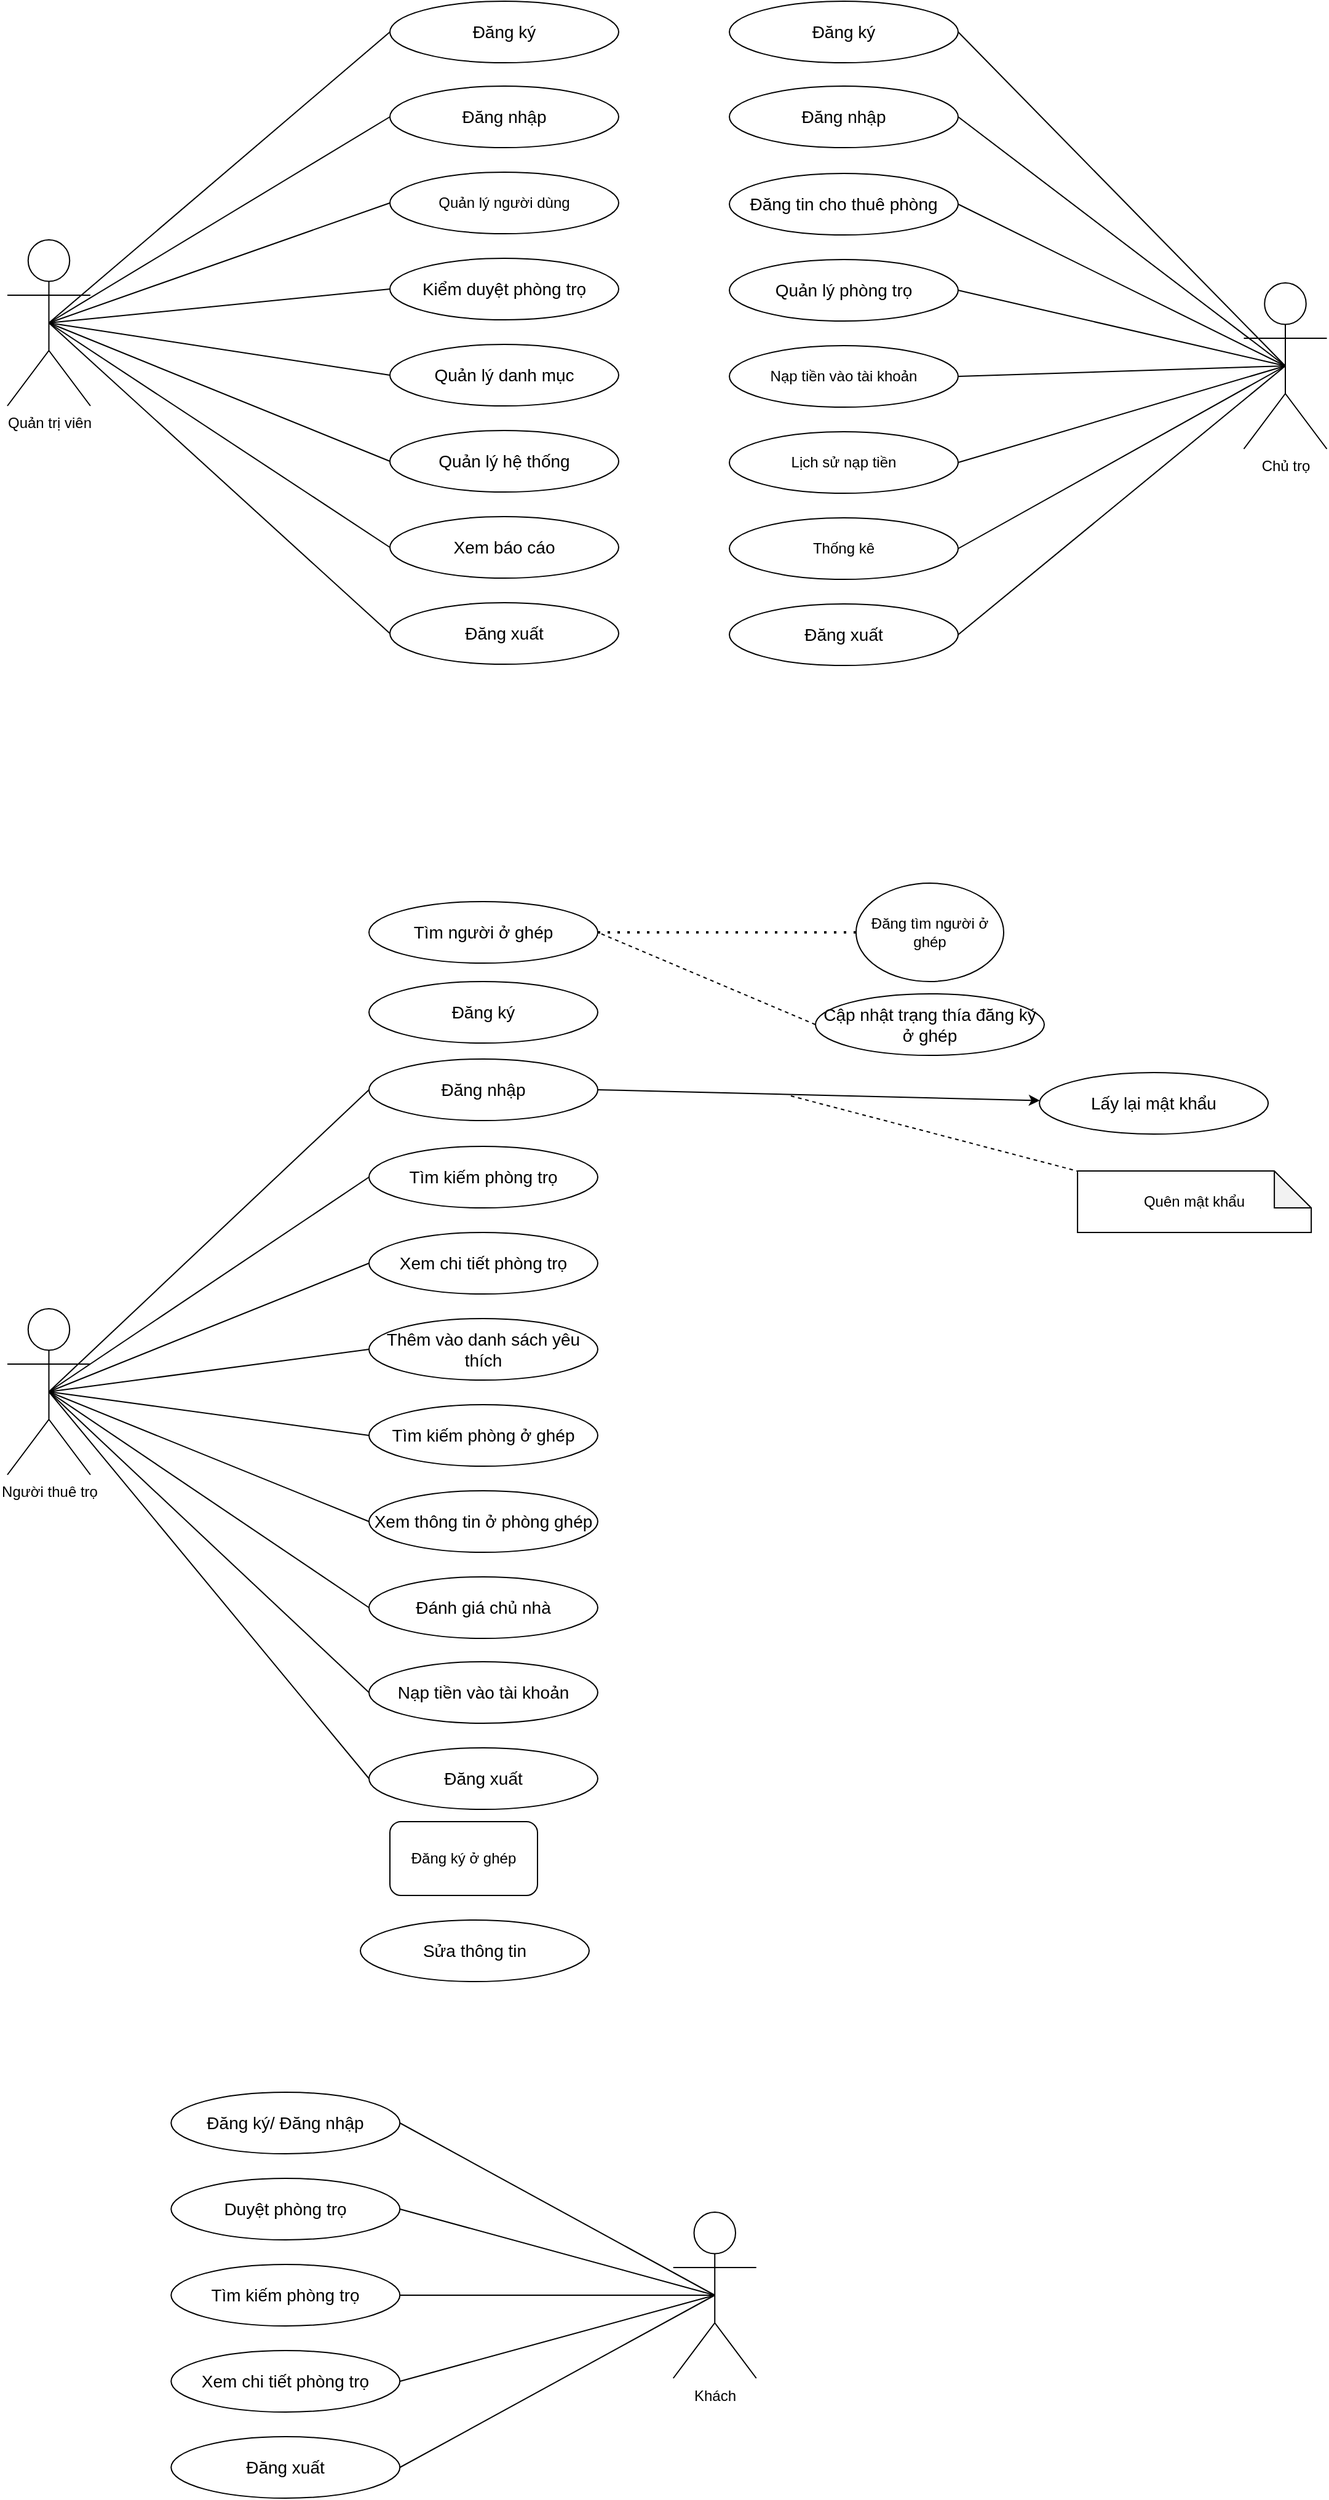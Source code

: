 <mxfile version="24.7.13">
  <diagram name="Trang-1" id="qXoBoWUrNM6M0TID7AJv">
    <mxGraphModel dx="1509" dy="813" grid="1" gridSize="10" guides="1" tooltips="1" connect="1" arrows="1" fold="1" page="1" pageScale="1" pageWidth="583" pageHeight="827" math="0" shadow="0">
      <root>
        <mxCell id="0" />
        <mxCell id="1" parent="0" />
        <mxCell id="Rq4Suyl3gPkgRFKlP5vt-1" value="Quản trị viên" style="shape=umlActor;verticalLabelPosition=bottom;verticalAlign=top;html=1;outlineConnect=0;" parent="1" vertex="1">
          <mxGeometry x="43" y="304" width="67.5" height="135" as="geometry" />
        </mxCell>
        <mxCell id="Rq4Suyl3gPkgRFKlP5vt-3" value="Chủ trọ" style="shape=umlActor;verticalLabelPosition=bottom;verticalAlign=top;html=1;outlineConnect=0;" parent="1" vertex="1">
          <mxGeometry x="1048.25" y="339" width="67.5" height="135" as="geometry" />
        </mxCell>
        <mxCell id="Rq4Suyl3gPkgRFKlP5vt-6" value="&lt;span style=&quot;font-size: 14px;&quot;&gt;Đăng nhập&lt;/span&gt;" style="ellipse;whiteSpace=wrap;html=1;" parent="1" vertex="1">
          <mxGeometry x="354" y="179" width="186" height="50" as="geometry" />
        </mxCell>
        <mxCell id="Rq4Suyl3gPkgRFKlP5vt-7" value="&lt;font style=&quot;font-size: 14px;&quot;&gt;Quản lý hệ thống&lt;/font&gt;" style="ellipse;whiteSpace=wrap;html=1;" parent="1" vertex="1">
          <mxGeometry x="354" y="459" width="186" height="50" as="geometry" />
        </mxCell>
        <mxCell id="Rq4Suyl3gPkgRFKlP5vt-8" value="Quản lý người dùng" style="ellipse;whiteSpace=wrap;html=1;" parent="1" vertex="1">
          <mxGeometry x="354" y="249" width="186" height="50" as="geometry" />
        </mxCell>
        <mxCell id="Rq4Suyl3gPkgRFKlP5vt-9" value="Nạp tiền vào tài khoản" style="ellipse;whiteSpace=wrap;html=1;" parent="1" vertex="1">
          <mxGeometry x="630" y="390" width="186" height="50" as="geometry" />
        </mxCell>
        <mxCell id="Rq4Suyl3gPkgRFKlP5vt-10" value="&lt;span style=&quot;font-size: 14px;&quot;&gt;Tìm kiếm phòng trọ&lt;/span&gt;" style="ellipse;whiteSpace=wrap;html=1;" parent="1" vertex="1">
          <mxGeometry x="337" y="1041" width="186" height="50" as="geometry" />
        </mxCell>
        <mxCell id="Rq4Suyl3gPkgRFKlP5vt-11" value="&lt;span style=&quot;font-size: 14px;&quot;&gt;Kiểm duyệt phòng trọ&lt;/span&gt;" style="ellipse;whiteSpace=wrap;html=1;" parent="1" vertex="1">
          <mxGeometry x="354" y="319" width="186" height="50" as="geometry" />
        </mxCell>
        <mxCell id="Rq4Suyl3gPkgRFKlP5vt-12" value="&lt;span style=&quot;font-size: 14px;&quot;&gt;Đăng tin cho thuê phòng&lt;/span&gt;" style="ellipse;whiteSpace=wrap;html=1;" parent="1" vertex="1">
          <mxGeometry x="630" y="250" width="186" height="50" as="geometry" />
        </mxCell>
        <mxCell id="Rq4Suyl3gPkgRFKlP5vt-13" value="Thống kê" style="ellipse;whiteSpace=wrap;html=1;" parent="1" vertex="1">
          <mxGeometry x="630" y="530" width="186" height="50" as="geometry" />
        </mxCell>
        <mxCell id="Rq4Suyl3gPkgRFKlP5vt-14" value="&lt;span style=&quot;font-size: 14px;&quot;&gt;Quản lý danh mục&lt;/span&gt;" style="ellipse;whiteSpace=wrap;html=1;" parent="1" vertex="1">
          <mxGeometry x="354" y="389" width="186" height="50" as="geometry" />
        </mxCell>
        <mxCell id="Rq4Suyl3gPkgRFKlP5vt-15" value="&lt;span style=&quot;font-size: 14px;&quot;&gt;Xem báo cáo&lt;/span&gt;" style="ellipse;whiteSpace=wrap;html=1;" parent="1" vertex="1">
          <mxGeometry x="354" y="529" width="186" height="50" as="geometry" />
        </mxCell>
        <mxCell id="Rq4Suyl3gPkgRFKlP5vt-16" value="&lt;span style=&quot;font-size: 14px;&quot;&gt;Quản lý phòng trọ&lt;/span&gt;" style="ellipse;whiteSpace=wrap;html=1;" parent="1" vertex="1">
          <mxGeometry x="630" y="320" width="186" height="50" as="geometry" />
        </mxCell>
        <mxCell id="Rq4Suyl3gPkgRFKlP5vt-17" value="Lịch sử nạp tiền" style="ellipse;whiteSpace=wrap;html=1;" parent="1" vertex="1">
          <mxGeometry x="630" y="460" width="186" height="50" as="geometry" />
        </mxCell>
        <mxCell id="Rq4Suyl3gPkgRFKlP5vt-18" value="&lt;span style=&quot;font-size: 14px;&quot;&gt;Xem thông tin ở phòng ghép&lt;/span&gt;" style="ellipse;whiteSpace=wrap;html=1;" parent="1" vertex="1">
          <mxGeometry x="337" y="1321" width="186" height="50" as="geometry" />
        </mxCell>
        <mxCell id="Rq4Suyl3gPkgRFKlP5vt-19" value="&lt;span style=&quot;font-size: 14px;&quot;&gt;Tìm kiếm phòng trọ&lt;/span&gt;" style="ellipse;whiteSpace=wrap;html=1;" parent="1" vertex="1">
          <mxGeometry x="176.13" y="1950" width="186" height="50" as="geometry" />
        </mxCell>
        <mxCell id="Rq4Suyl3gPkgRFKlP5vt-20" value="&lt;span style=&quot;font-size: 14px;&quot;&gt;Thêm vào danh sách yêu thích&lt;/span&gt;" style="ellipse;whiteSpace=wrap;html=1;" parent="1" vertex="1">
          <mxGeometry x="337" y="1181" width="186" height="50" as="geometry" />
        </mxCell>
        <mxCell id="Rq4Suyl3gPkgRFKlP5vt-21" value="&lt;span style=&quot;font-size: 14px;&quot;&gt;Duyệt phòng trọ&lt;/span&gt;" style="ellipse;whiteSpace=wrap;html=1;" parent="1" vertex="1">
          <mxGeometry x="176.13" y="1880" width="186" height="50" as="geometry" />
        </mxCell>
        <mxCell id="Rq4Suyl3gPkgRFKlP5vt-22" value="&lt;span style=&quot;font-size: 14px;&quot;&gt;Xem chi tiết phòng trọ&lt;/span&gt;" style="ellipse;whiteSpace=wrap;html=1;" parent="1" vertex="1">
          <mxGeometry x="337" y="1111" width="186" height="50" as="geometry" />
        </mxCell>
        <mxCell id="Rq4Suyl3gPkgRFKlP5vt-23" value="&lt;span style=&quot;font-size: 14px;&quot;&gt;Tìm kiếm phòng ở ghép&lt;/span&gt;" style="ellipse;whiteSpace=wrap;html=1;" parent="1" vertex="1">
          <mxGeometry x="337" y="1251" width="186" height="50" as="geometry" />
        </mxCell>
        <mxCell id="Rq4Suyl3gPkgRFKlP5vt-24" value="&lt;span style=&quot;font-size: 14px;&quot;&gt;Đánh giá chủ nhà&lt;/span&gt;" style="ellipse;whiteSpace=wrap;html=1;" parent="1" vertex="1">
          <mxGeometry x="337" y="1391" width="186" height="50" as="geometry" />
        </mxCell>
        <mxCell id="Rq4Suyl3gPkgRFKlP5vt-25" value="&lt;span style=&quot;font-size: 14px;&quot;&gt;Đăng xuất&lt;/span&gt;" style="ellipse;whiteSpace=wrap;html=1;" parent="1" vertex="1">
          <mxGeometry x="354" y="599" width="186" height="50" as="geometry" />
        </mxCell>
        <mxCell id="Rq4Suyl3gPkgRFKlP5vt-26" value="&lt;span style=&quot;font-size: 14px;&quot;&gt;Xem chi tiết phòng trọ&lt;/span&gt;" style="ellipse;whiteSpace=wrap;html=1;" parent="1" vertex="1">
          <mxGeometry x="176.13" y="2020" width="186" height="50" as="geometry" />
        </mxCell>
        <mxCell id="Rq4Suyl3gPkgRFKlP5vt-39" value="Người thuê trọ" style="shape=umlActor;verticalLabelPosition=bottom;verticalAlign=top;html=1;outlineConnect=0;" parent="1" vertex="1">
          <mxGeometry x="43.0" y="1173" width="67.5" height="135" as="geometry" />
        </mxCell>
        <mxCell id="Rq4Suyl3gPkgRFKlP5vt-41" value="Khách" style="shape=umlActor;verticalLabelPosition=bottom;verticalAlign=top;html=1;outlineConnect=0;" parent="1" vertex="1">
          <mxGeometry x="584.38" y="1907.5" width="67.5" height="135" as="geometry" />
        </mxCell>
        <mxCell id="-RpHfK_bp_p4vSCiveRL-8" value="&lt;span style=&quot;font-size: 14px;&quot;&gt;Đăng xuất&lt;/span&gt;" style="ellipse;whiteSpace=wrap;html=1;" vertex="1" parent="1">
          <mxGeometry x="630" y="600" width="186" height="50" as="geometry" />
        </mxCell>
        <mxCell id="-RpHfK_bp_p4vSCiveRL-10" value="" style="endArrow=none;html=1;rounded=0;exitX=0.5;exitY=0.5;exitDx=0;exitDy=0;exitPerimeter=0;entryX=0;entryY=0.5;entryDx=0;entryDy=0;" edge="1" parent="1" source="Rq4Suyl3gPkgRFKlP5vt-1" target="Rq4Suyl3gPkgRFKlP5vt-6">
          <mxGeometry width="50" height="50" relative="1" as="geometry">
            <mxPoint x="513" y="449" as="sourcePoint" />
            <mxPoint x="563" y="399" as="targetPoint" />
          </mxGeometry>
        </mxCell>
        <mxCell id="-RpHfK_bp_p4vSCiveRL-11" value="" style="endArrow=none;html=1;rounded=0;exitX=0.5;exitY=0.5;exitDx=0;exitDy=0;exitPerimeter=0;entryX=0;entryY=0.5;entryDx=0;entryDy=0;" edge="1" parent="1" source="Rq4Suyl3gPkgRFKlP5vt-1" target="Rq4Suyl3gPkgRFKlP5vt-8">
          <mxGeometry width="50" height="50" relative="1" as="geometry">
            <mxPoint x="513" y="449" as="sourcePoint" />
            <mxPoint x="563" y="399" as="targetPoint" />
          </mxGeometry>
        </mxCell>
        <mxCell id="-RpHfK_bp_p4vSCiveRL-12" value="" style="endArrow=none;html=1;rounded=0;exitX=0.5;exitY=0.5;exitDx=0;exitDy=0;exitPerimeter=0;entryX=0;entryY=0.5;entryDx=0;entryDy=0;" edge="1" parent="1" source="Rq4Suyl3gPkgRFKlP5vt-1" target="Rq4Suyl3gPkgRFKlP5vt-11">
          <mxGeometry width="50" height="50" relative="1" as="geometry">
            <mxPoint x="87" y="382" as="sourcePoint" />
            <mxPoint x="364" y="284" as="targetPoint" />
          </mxGeometry>
        </mxCell>
        <mxCell id="-RpHfK_bp_p4vSCiveRL-13" value="" style="endArrow=none;html=1;rounded=0;exitX=0.5;exitY=0.5;exitDx=0;exitDy=0;exitPerimeter=0;entryX=0;entryY=0.5;entryDx=0;entryDy=0;" edge="1" parent="1" source="Rq4Suyl3gPkgRFKlP5vt-1" target="Rq4Suyl3gPkgRFKlP5vt-14">
          <mxGeometry width="50" height="50" relative="1" as="geometry">
            <mxPoint x="97" y="392" as="sourcePoint" />
            <mxPoint x="374" y="294" as="targetPoint" />
          </mxGeometry>
        </mxCell>
        <mxCell id="-RpHfK_bp_p4vSCiveRL-14" value="" style="endArrow=none;html=1;rounded=0;exitX=0.5;exitY=0.5;exitDx=0;exitDy=0;exitPerimeter=0;entryX=0;entryY=0.5;entryDx=0;entryDy=0;" edge="1" parent="1" source="Rq4Suyl3gPkgRFKlP5vt-1" target="Rq4Suyl3gPkgRFKlP5vt-7">
          <mxGeometry width="50" height="50" relative="1" as="geometry">
            <mxPoint x="107" y="402" as="sourcePoint" />
            <mxPoint x="384" y="304" as="targetPoint" />
          </mxGeometry>
        </mxCell>
        <mxCell id="-RpHfK_bp_p4vSCiveRL-15" value="" style="endArrow=none;html=1;rounded=0;exitX=0.5;exitY=0.5;exitDx=0;exitDy=0;exitPerimeter=0;entryX=0;entryY=0.5;entryDx=0;entryDy=0;" edge="1" parent="1" source="Rq4Suyl3gPkgRFKlP5vt-1" target="Rq4Suyl3gPkgRFKlP5vt-15">
          <mxGeometry width="50" height="50" relative="1" as="geometry">
            <mxPoint x="117" y="412" as="sourcePoint" />
            <mxPoint x="394" y="314" as="targetPoint" />
          </mxGeometry>
        </mxCell>
        <mxCell id="-RpHfK_bp_p4vSCiveRL-16" value="" style="endArrow=none;html=1;rounded=0;exitX=0.5;exitY=0.5;exitDx=0;exitDy=0;exitPerimeter=0;entryX=0;entryY=0.5;entryDx=0;entryDy=0;" edge="1" parent="1" source="Rq4Suyl3gPkgRFKlP5vt-1" target="Rq4Suyl3gPkgRFKlP5vt-25">
          <mxGeometry width="50" height="50" relative="1" as="geometry">
            <mxPoint x="127" y="422" as="sourcePoint" />
            <mxPoint x="404" y="324" as="targetPoint" />
          </mxGeometry>
        </mxCell>
        <mxCell id="-RpHfK_bp_p4vSCiveRL-17" value="" style="endArrow=none;html=1;rounded=0;exitX=0.5;exitY=0.5;exitDx=0;exitDy=0;exitPerimeter=0;entryX=1;entryY=0.5;entryDx=0;entryDy=0;" edge="1" parent="1" source="Rq4Suyl3gPkgRFKlP5vt-3" target="Rq4Suyl3gPkgRFKlP5vt-12">
          <mxGeometry width="50" height="50" relative="1" as="geometry">
            <mxPoint x="67" y="467" as="sourcePoint" />
            <mxPoint x="344" y="369" as="targetPoint" />
          </mxGeometry>
        </mxCell>
        <mxCell id="-RpHfK_bp_p4vSCiveRL-18" value="" style="endArrow=none;html=1;rounded=0;exitX=0.5;exitY=0.5;exitDx=0;exitDy=0;exitPerimeter=0;entryX=1;entryY=0.5;entryDx=0;entryDy=0;" edge="1" parent="1" source="Rq4Suyl3gPkgRFKlP5vt-3" target="Rq4Suyl3gPkgRFKlP5vt-16">
          <mxGeometry width="50" height="50" relative="1" as="geometry">
            <mxPoint x="1092" y="417" as="sourcePoint" />
            <mxPoint x="829" y="249" as="targetPoint" />
          </mxGeometry>
        </mxCell>
        <mxCell id="-RpHfK_bp_p4vSCiveRL-19" value="" style="endArrow=none;html=1;rounded=0;exitX=0.5;exitY=0.5;exitDx=0;exitDy=0;exitPerimeter=0;entryX=1;entryY=0.5;entryDx=0;entryDy=0;" edge="1" parent="1" source="Rq4Suyl3gPkgRFKlP5vt-3" target="Rq4Suyl3gPkgRFKlP5vt-9">
          <mxGeometry width="50" height="50" relative="1" as="geometry">
            <mxPoint x="1102" y="427" as="sourcePoint" />
            <mxPoint x="839" y="259" as="targetPoint" />
          </mxGeometry>
        </mxCell>
        <mxCell id="-RpHfK_bp_p4vSCiveRL-20" value="" style="endArrow=none;html=1;rounded=0;exitX=0.5;exitY=0.5;exitDx=0;exitDy=0;exitPerimeter=0;entryX=1;entryY=0.5;entryDx=0;entryDy=0;" edge="1" parent="1" source="Rq4Suyl3gPkgRFKlP5vt-3" target="Rq4Suyl3gPkgRFKlP5vt-17">
          <mxGeometry width="50" height="50" relative="1" as="geometry">
            <mxPoint x="1112" y="437" as="sourcePoint" />
            <mxPoint x="849" y="269" as="targetPoint" />
          </mxGeometry>
        </mxCell>
        <mxCell id="-RpHfK_bp_p4vSCiveRL-21" value="" style="endArrow=none;html=1;rounded=0;exitX=0.5;exitY=0.5;exitDx=0;exitDy=0;exitPerimeter=0;entryX=1;entryY=0.5;entryDx=0;entryDy=0;" edge="1" parent="1" source="Rq4Suyl3gPkgRFKlP5vt-3" target="Rq4Suyl3gPkgRFKlP5vt-13">
          <mxGeometry width="50" height="50" relative="1" as="geometry">
            <mxPoint x="1122" y="447" as="sourcePoint" />
            <mxPoint x="859" y="279" as="targetPoint" />
          </mxGeometry>
        </mxCell>
        <mxCell id="-RpHfK_bp_p4vSCiveRL-22" value="" style="endArrow=none;html=1;rounded=0;exitX=0.5;exitY=0.5;exitDx=0;exitDy=0;exitPerimeter=0;entryX=1;entryY=0.5;entryDx=0;entryDy=0;" edge="1" parent="1" source="Rq4Suyl3gPkgRFKlP5vt-3" target="-RpHfK_bp_p4vSCiveRL-8">
          <mxGeometry width="50" height="50" relative="1" as="geometry">
            <mxPoint x="1132" y="457" as="sourcePoint" />
            <mxPoint x="869" y="289" as="targetPoint" />
          </mxGeometry>
        </mxCell>
        <mxCell id="-RpHfK_bp_p4vSCiveRL-23" value="&lt;span style=&quot;font-size: 14px;&quot;&gt;Đăng nhập&lt;/span&gt;" style="ellipse;whiteSpace=wrap;html=1;" vertex="1" parent="1">
          <mxGeometry x="630" y="179" width="186" height="50" as="geometry" />
        </mxCell>
        <mxCell id="-RpHfK_bp_p4vSCiveRL-24" value="" style="endArrow=none;html=1;rounded=0;exitX=0.5;exitY=0.5;exitDx=0;exitDy=0;exitPerimeter=0;entryX=1;entryY=0.5;entryDx=0;entryDy=0;" edge="1" parent="1" source="Rq4Suyl3gPkgRFKlP5vt-3" target="-RpHfK_bp_p4vSCiveRL-23">
          <mxGeometry width="50" height="50" relative="1" as="geometry">
            <mxPoint x="1092" y="417" as="sourcePoint" />
            <mxPoint x="826" y="285" as="targetPoint" />
          </mxGeometry>
        </mxCell>
        <mxCell id="-RpHfK_bp_p4vSCiveRL-26" value="&lt;span style=&quot;font-size: 14px;&quot;&gt;Nạp tiền vào tài khoản&lt;/span&gt;" style="ellipse;whiteSpace=wrap;html=1;" vertex="1" parent="1">
          <mxGeometry x="337" y="1460" width="186" height="50" as="geometry" />
        </mxCell>
        <mxCell id="-RpHfK_bp_p4vSCiveRL-67" value="" style="rounded=0;orthogonalLoop=1;jettySize=auto;html=1;" edge="1" parent="1">
          <mxGeometry relative="1" as="geometry">
            <mxPoint x="510.0" y="1058.645" as="sourcePoint" />
            <mxPoint x="510.662" y="1058.831" as="targetPoint" />
          </mxGeometry>
        </mxCell>
        <mxCell id="-RpHfK_bp_p4vSCiveRL-28" value="&lt;span style=&quot;font-size: 14px;&quot;&gt;Đăng ký/ Đăng nhập&lt;/span&gt;" style="ellipse;whiteSpace=wrap;html=1;" vertex="1" parent="1">
          <mxGeometry x="176.13" y="1810" width="186" height="50" as="geometry" />
        </mxCell>
        <mxCell id="-RpHfK_bp_p4vSCiveRL-29" value="&lt;span style=&quot;font-size: 14px;&quot;&gt;Đăng xuất&lt;/span&gt;" style="ellipse;whiteSpace=wrap;html=1;" vertex="1" parent="1">
          <mxGeometry x="176.13" y="2090" width="186" height="50" as="geometry" />
        </mxCell>
        <mxCell id="-RpHfK_bp_p4vSCiveRL-31" value="" style="endArrow=none;html=1;rounded=0;exitX=0.5;exitY=0.5;exitDx=0;exitDy=0;exitPerimeter=0;entryX=0;entryY=0.5;entryDx=0;entryDy=0;" edge="1" parent="1" source="Rq4Suyl3gPkgRFKlP5vt-39">
          <mxGeometry width="50" height="50" relative="1" as="geometry">
            <mxPoint x="80" y="1241" as="sourcePoint" />
            <mxPoint x="337" y="995" as="targetPoint" />
          </mxGeometry>
        </mxCell>
        <mxCell id="-RpHfK_bp_p4vSCiveRL-32" value="" style="endArrow=none;html=1;rounded=0;exitX=0.5;exitY=0.5;exitDx=0;exitDy=0;exitPerimeter=0;entryX=0;entryY=0.5;entryDx=0;entryDy=0;" edge="1" parent="1" source="Rq4Suyl3gPkgRFKlP5vt-39" target="Rq4Suyl3gPkgRFKlP5vt-10">
          <mxGeometry width="50" height="50" relative="1" as="geometry">
            <mxPoint x="87" y="1251" as="sourcePoint" />
            <mxPoint x="347" y="1005" as="targetPoint" />
          </mxGeometry>
        </mxCell>
        <mxCell id="-RpHfK_bp_p4vSCiveRL-33" value="" style="endArrow=none;html=1;rounded=0;exitX=0.5;exitY=0.5;exitDx=0;exitDy=0;exitPerimeter=0;entryX=0;entryY=0.5;entryDx=0;entryDy=0;" edge="1" parent="1" source="Rq4Suyl3gPkgRFKlP5vt-39" target="Rq4Suyl3gPkgRFKlP5vt-22">
          <mxGeometry width="50" height="50" relative="1" as="geometry">
            <mxPoint x="97" y="1261" as="sourcePoint" />
            <mxPoint x="357" y="1015" as="targetPoint" />
          </mxGeometry>
        </mxCell>
        <mxCell id="-RpHfK_bp_p4vSCiveRL-34" value="" style="endArrow=none;html=1;rounded=0;exitX=0.5;exitY=0.5;exitDx=0;exitDy=0;exitPerimeter=0;entryX=0;entryY=0.5;entryDx=0;entryDy=0;" edge="1" parent="1" source="Rq4Suyl3gPkgRFKlP5vt-39" target="Rq4Suyl3gPkgRFKlP5vt-20">
          <mxGeometry width="50" height="50" relative="1" as="geometry">
            <mxPoint x="107" y="1271" as="sourcePoint" />
            <mxPoint x="367" y="1025" as="targetPoint" />
          </mxGeometry>
        </mxCell>
        <mxCell id="-RpHfK_bp_p4vSCiveRL-35" value="" style="endArrow=none;html=1;rounded=0;exitX=0.5;exitY=0.5;exitDx=0;exitDy=0;exitPerimeter=0;entryX=0;entryY=0.5;entryDx=0;entryDy=0;" edge="1" parent="1" source="Rq4Suyl3gPkgRFKlP5vt-39" target="Rq4Suyl3gPkgRFKlP5vt-23">
          <mxGeometry width="50" height="50" relative="1" as="geometry">
            <mxPoint x="117" y="1281" as="sourcePoint" />
            <mxPoint x="377" y="1035" as="targetPoint" />
          </mxGeometry>
        </mxCell>
        <mxCell id="-RpHfK_bp_p4vSCiveRL-36" value="" style="endArrow=none;html=1;rounded=0;exitX=0.5;exitY=0.5;exitDx=0;exitDy=0;exitPerimeter=0;entryX=0;entryY=0.5;entryDx=0;entryDy=0;" edge="1" parent="1" source="Rq4Suyl3gPkgRFKlP5vt-39" target="Rq4Suyl3gPkgRFKlP5vt-18">
          <mxGeometry width="50" height="50" relative="1" as="geometry">
            <mxPoint x="127" y="1291" as="sourcePoint" />
            <mxPoint x="387" y="1045" as="targetPoint" />
          </mxGeometry>
        </mxCell>
        <mxCell id="-RpHfK_bp_p4vSCiveRL-37" value="" style="endArrow=none;html=1;rounded=0;exitX=0.5;exitY=0.5;exitDx=0;exitDy=0;exitPerimeter=0;entryX=0;entryY=0.5;entryDx=0;entryDy=0;" edge="1" parent="1" source="Rq4Suyl3gPkgRFKlP5vt-39" target="Rq4Suyl3gPkgRFKlP5vt-24">
          <mxGeometry width="50" height="50" relative="1" as="geometry">
            <mxPoint x="137" y="1301" as="sourcePoint" />
            <mxPoint x="397" y="1055" as="targetPoint" />
          </mxGeometry>
        </mxCell>
        <mxCell id="-RpHfK_bp_p4vSCiveRL-38" value="" style="endArrow=none;html=1;rounded=0;exitX=0.5;exitY=0.5;exitDx=0;exitDy=0;exitPerimeter=0;entryX=0;entryY=0.5;entryDx=0;entryDy=0;" edge="1" parent="1" source="Rq4Suyl3gPkgRFKlP5vt-39" target="-RpHfK_bp_p4vSCiveRL-26">
          <mxGeometry width="50" height="50" relative="1" as="geometry">
            <mxPoint x="147" y="1311" as="sourcePoint" />
            <mxPoint x="407" y="1065" as="targetPoint" />
          </mxGeometry>
        </mxCell>
        <mxCell id="-RpHfK_bp_p4vSCiveRL-39" value="" style="endArrow=none;html=1;rounded=0;exitX=1;exitY=0.5;exitDx=0;exitDy=0;entryX=0.5;entryY=0.5;entryDx=0;entryDy=0;entryPerimeter=0;" edge="1" parent="1" source="-RpHfK_bp_p4vSCiveRL-28" target="Rq4Suyl3gPkgRFKlP5vt-41">
          <mxGeometry width="50" height="50" relative="1" as="geometry">
            <mxPoint x="355.13" y="2221" as="sourcePoint" />
            <mxPoint x="615.13" y="1975" as="targetPoint" />
          </mxGeometry>
        </mxCell>
        <mxCell id="-RpHfK_bp_p4vSCiveRL-40" value="" style="endArrow=none;html=1;rounded=0;exitX=1;exitY=0.5;exitDx=0;exitDy=0;entryX=0.5;entryY=0.5;entryDx=0;entryDy=0;entryPerimeter=0;" edge="1" parent="1" source="Rq4Suyl3gPkgRFKlP5vt-21" target="Rq4Suyl3gPkgRFKlP5vt-41">
          <mxGeometry width="50" height="50" relative="1" as="geometry">
            <mxPoint x="372.13" y="1845" as="sourcePoint" />
            <mxPoint x="628.13" y="1985" as="targetPoint" />
          </mxGeometry>
        </mxCell>
        <mxCell id="-RpHfK_bp_p4vSCiveRL-41" value="" style="endArrow=none;html=1;rounded=0;exitX=1;exitY=0.5;exitDx=0;exitDy=0;entryX=0.5;entryY=0.5;entryDx=0;entryDy=0;entryPerimeter=0;" edge="1" parent="1" source="Rq4Suyl3gPkgRFKlP5vt-19" target="Rq4Suyl3gPkgRFKlP5vt-41">
          <mxGeometry width="50" height="50" relative="1" as="geometry">
            <mxPoint x="382.13" y="1855" as="sourcePoint" />
            <mxPoint x="638.13" y="1995" as="targetPoint" />
          </mxGeometry>
        </mxCell>
        <mxCell id="-RpHfK_bp_p4vSCiveRL-42" value="" style="endArrow=none;html=1;rounded=0;exitX=1;exitY=0.5;exitDx=0;exitDy=0;entryX=0.5;entryY=0.5;entryDx=0;entryDy=0;entryPerimeter=0;" edge="1" parent="1" source="Rq4Suyl3gPkgRFKlP5vt-26" target="Rq4Suyl3gPkgRFKlP5vt-41">
          <mxGeometry width="50" height="50" relative="1" as="geometry">
            <mxPoint x="392.13" y="1865" as="sourcePoint" />
            <mxPoint x="648.13" y="2005" as="targetPoint" />
          </mxGeometry>
        </mxCell>
        <mxCell id="-RpHfK_bp_p4vSCiveRL-43" value="" style="endArrow=none;html=1;rounded=0;exitX=1;exitY=0.5;exitDx=0;exitDy=0;entryX=0.5;entryY=0.5;entryDx=0;entryDy=0;entryPerimeter=0;" edge="1" parent="1" source="-RpHfK_bp_p4vSCiveRL-29" target="Rq4Suyl3gPkgRFKlP5vt-41">
          <mxGeometry width="50" height="50" relative="1" as="geometry">
            <mxPoint x="402.13" y="1875" as="sourcePoint" />
            <mxPoint x="658.13" y="2015" as="targetPoint" />
          </mxGeometry>
        </mxCell>
        <mxCell id="-RpHfK_bp_p4vSCiveRL-44" value="&lt;span style=&quot;font-size: 14px;&quot;&gt;Đăng xuất&lt;/span&gt;" style="ellipse;whiteSpace=wrap;html=1;" vertex="1" parent="1">
          <mxGeometry x="337" y="1530" width="186" height="50" as="geometry" />
        </mxCell>
        <mxCell id="-RpHfK_bp_p4vSCiveRL-45" value="" style="endArrow=none;html=1;rounded=0;exitX=0.5;exitY=0.5;exitDx=0;exitDy=0;exitPerimeter=0;entryX=0;entryY=0.5;entryDx=0;entryDy=0;" edge="1" parent="1" source="Rq4Suyl3gPkgRFKlP5vt-39" target="-RpHfK_bp_p4vSCiveRL-44">
          <mxGeometry width="50" height="50" relative="1" as="geometry">
            <mxPoint x="87" y="1251" as="sourcePoint" />
            <mxPoint x="347" y="1495" as="targetPoint" />
          </mxGeometry>
        </mxCell>
        <mxCell id="-RpHfK_bp_p4vSCiveRL-47" value="Đăng ký ở ghép" style="rounded=1;whiteSpace=wrap;html=1;" vertex="1" parent="1">
          <mxGeometry x="354" y="1590" width="120" height="60" as="geometry" />
        </mxCell>
        <mxCell id="-RpHfK_bp_p4vSCiveRL-49" value="&lt;span style=&quot;font-size: 14px;&quot;&gt;Tìm người ở ghép&lt;/span&gt;" style="ellipse;whiteSpace=wrap;html=1;" vertex="1" parent="1">
          <mxGeometry x="337" y="842" width="186" height="50" as="geometry" />
        </mxCell>
        <mxCell id="-RpHfK_bp_p4vSCiveRL-53" value="Đăng tìm người ở ghép" style="ellipse;whiteSpace=wrap;html=1;" vertex="1" parent="1">
          <mxGeometry x="733" y="827" width="120" height="80" as="geometry" />
        </mxCell>
        <mxCell id="-RpHfK_bp_p4vSCiveRL-58" value="" style="endArrow=none;dashed=1;html=1;dashPattern=1 3;strokeWidth=2;rounded=0;exitX=0;exitY=0.5;exitDx=0;exitDy=0;textDirection=rtl;entryX=1;entryY=0.5;entryDx=0;entryDy=0;" edge="1" parent="1" source="-RpHfK_bp_p4vSCiveRL-53" target="-RpHfK_bp_p4vSCiveRL-49">
          <mxGeometry width="50" height="50" relative="1" as="geometry">
            <mxPoint x="923" y="947" as="sourcePoint" />
            <mxPoint x="520" y="920" as="targetPoint" />
          </mxGeometry>
        </mxCell>
        <mxCell id="-RpHfK_bp_p4vSCiveRL-59" value="&lt;span style=&quot;font-size: 14px;&quot;&gt;Cập nhật trạng thía đăng ký ở ghép&lt;/span&gt;" style="ellipse;whiteSpace=wrap;html=1;" vertex="1" parent="1">
          <mxGeometry x="700" y="917" width="186" height="50" as="geometry" />
        </mxCell>
        <mxCell id="-RpHfK_bp_p4vSCiveRL-61" value="" style="endArrow=none;dashed=1;html=1;rounded=0;entryX=1;entryY=0.5;entryDx=0;entryDy=0;exitX=0;exitY=0.5;exitDx=0;exitDy=0;" edge="1" parent="1" source="-RpHfK_bp_p4vSCiveRL-59" target="-RpHfK_bp_p4vSCiveRL-49">
          <mxGeometry width="50" height="50" relative="1" as="geometry">
            <mxPoint x="1143" y="1167" as="sourcePoint" />
            <mxPoint x="1000" y="912" as="targetPoint" />
          </mxGeometry>
        </mxCell>
        <mxCell id="-RpHfK_bp_p4vSCiveRL-69" value="" style="rounded=0;orthogonalLoop=1;jettySize=auto;html=1;exitX=1;exitY=0.5;exitDx=0;exitDy=0;" edge="1" parent="1" source="-RpHfK_bp_p4vSCiveRL-66" target="-RpHfK_bp_p4vSCiveRL-68">
          <mxGeometry relative="1" as="geometry">
            <mxPoint x="526.568" y="1064.997" as="sourcePoint" />
          </mxGeometry>
        </mxCell>
        <mxCell id="-RpHfK_bp_p4vSCiveRL-66" value="&lt;span style=&quot;font-size: 14px;&quot;&gt;Đăng nhập&lt;/span&gt;" style="ellipse;whiteSpace=wrap;html=1;" vertex="1" parent="1">
          <mxGeometry x="337" y="970" width="186" height="50" as="geometry" />
        </mxCell>
        <mxCell id="-RpHfK_bp_p4vSCiveRL-68" value="&lt;span style=&quot;font-size: 14px;&quot;&gt;Lấy lại mật khẩu&lt;/span&gt;" style="ellipse;whiteSpace=wrap;html=1;" vertex="1" parent="1">
          <mxGeometry x="882.06" y="981" width="186" height="50" as="geometry" />
        </mxCell>
        <mxCell id="-RpHfK_bp_p4vSCiveRL-70" value="" style="endArrow=none;dashed=1;html=1;rounded=0;" edge="1" parent="1" target="-RpHfK_bp_p4vSCiveRL-71">
          <mxGeometry width="50" height="50" relative="1" as="geometry">
            <mxPoint x="680" y="1000" as="sourcePoint" />
            <mxPoint x="843.06" y="1011" as="targetPoint" />
          </mxGeometry>
        </mxCell>
        <mxCell id="-RpHfK_bp_p4vSCiveRL-71" value="Quên mật khẩu" style="shape=note;whiteSpace=wrap;html=1;backgroundOutline=1;darkOpacity=0.05;" vertex="1" parent="1">
          <mxGeometry x="913.06" y="1061" width="190" height="50" as="geometry" />
        </mxCell>
        <mxCell id="-RpHfK_bp_p4vSCiveRL-72" value="&lt;span style=&quot;font-size: 14px;&quot;&gt;Đăng ký&lt;/span&gt;" style="ellipse;whiteSpace=wrap;html=1;" vertex="1" parent="1">
          <mxGeometry x="337" y="907" width="186" height="50" as="geometry" />
        </mxCell>
        <mxCell id="-RpHfK_bp_p4vSCiveRL-73" value="&lt;span style=&quot;font-size: 14px;&quot;&gt;Sửa thông tin&lt;/span&gt;" style="ellipse;whiteSpace=wrap;html=1;" vertex="1" parent="1">
          <mxGeometry x="330" y="1670" width="186" height="50" as="geometry" />
        </mxCell>
        <mxCell id="-RpHfK_bp_p4vSCiveRL-74" value="&lt;span style=&quot;font-size: 14px;&quot;&gt;Đăng ký&lt;/span&gt;" style="ellipse;whiteSpace=wrap;html=1;" vertex="1" parent="1">
          <mxGeometry x="354" y="110" width="186" height="50" as="geometry" />
        </mxCell>
        <mxCell id="-RpHfK_bp_p4vSCiveRL-75" value="&lt;span style=&quot;font-size: 14px;&quot;&gt;Đăng ký&lt;/span&gt;" style="ellipse;whiteSpace=wrap;html=1;" vertex="1" parent="1">
          <mxGeometry x="630" y="110" width="186" height="50" as="geometry" />
        </mxCell>
        <mxCell id="-RpHfK_bp_p4vSCiveRL-76" value="" style="endArrow=none;html=1;rounded=0;exitX=0.5;exitY=0.5;exitDx=0;exitDy=0;exitPerimeter=0;entryX=0;entryY=0.5;entryDx=0;entryDy=0;" edge="1" parent="1" source="Rq4Suyl3gPkgRFKlP5vt-1" target="-RpHfK_bp_p4vSCiveRL-74">
          <mxGeometry width="50" height="50" relative="1" as="geometry">
            <mxPoint x="87" y="382" as="sourcePoint" />
            <mxPoint x="364" y="214" as="targetPoint" />
          </mxGeometry>
        </mxCell>
        <mxCell id="-RpHfK_bp_p4vSCiveRL-77" value="" style="endArrow=none;html=1;rounded=0;exitX=0.5;exitY=0.5;exitDx=0;exitDy=0;exitPerimeter=0;entryX=1;entryY=0.5;entryDx=0;entryDy=0;" edge="1" parent="1" source="Rq4Suyl3gPkgRFKlP5vt-3" target="-RpHfK_bp_p4vSCiveRL-75">
          <mxGeometry width="50" height="50" relative="1" as="geometry">
            <mxPoint x="1092" y="417" as="sourcePoint" />
            <mxPoint x="826" y="214" as="targetPoint" />
          </mxGeometry>
        </mxCell>
      </root>
    </mxGraphModel>
  </diagram>
</mxfile>
